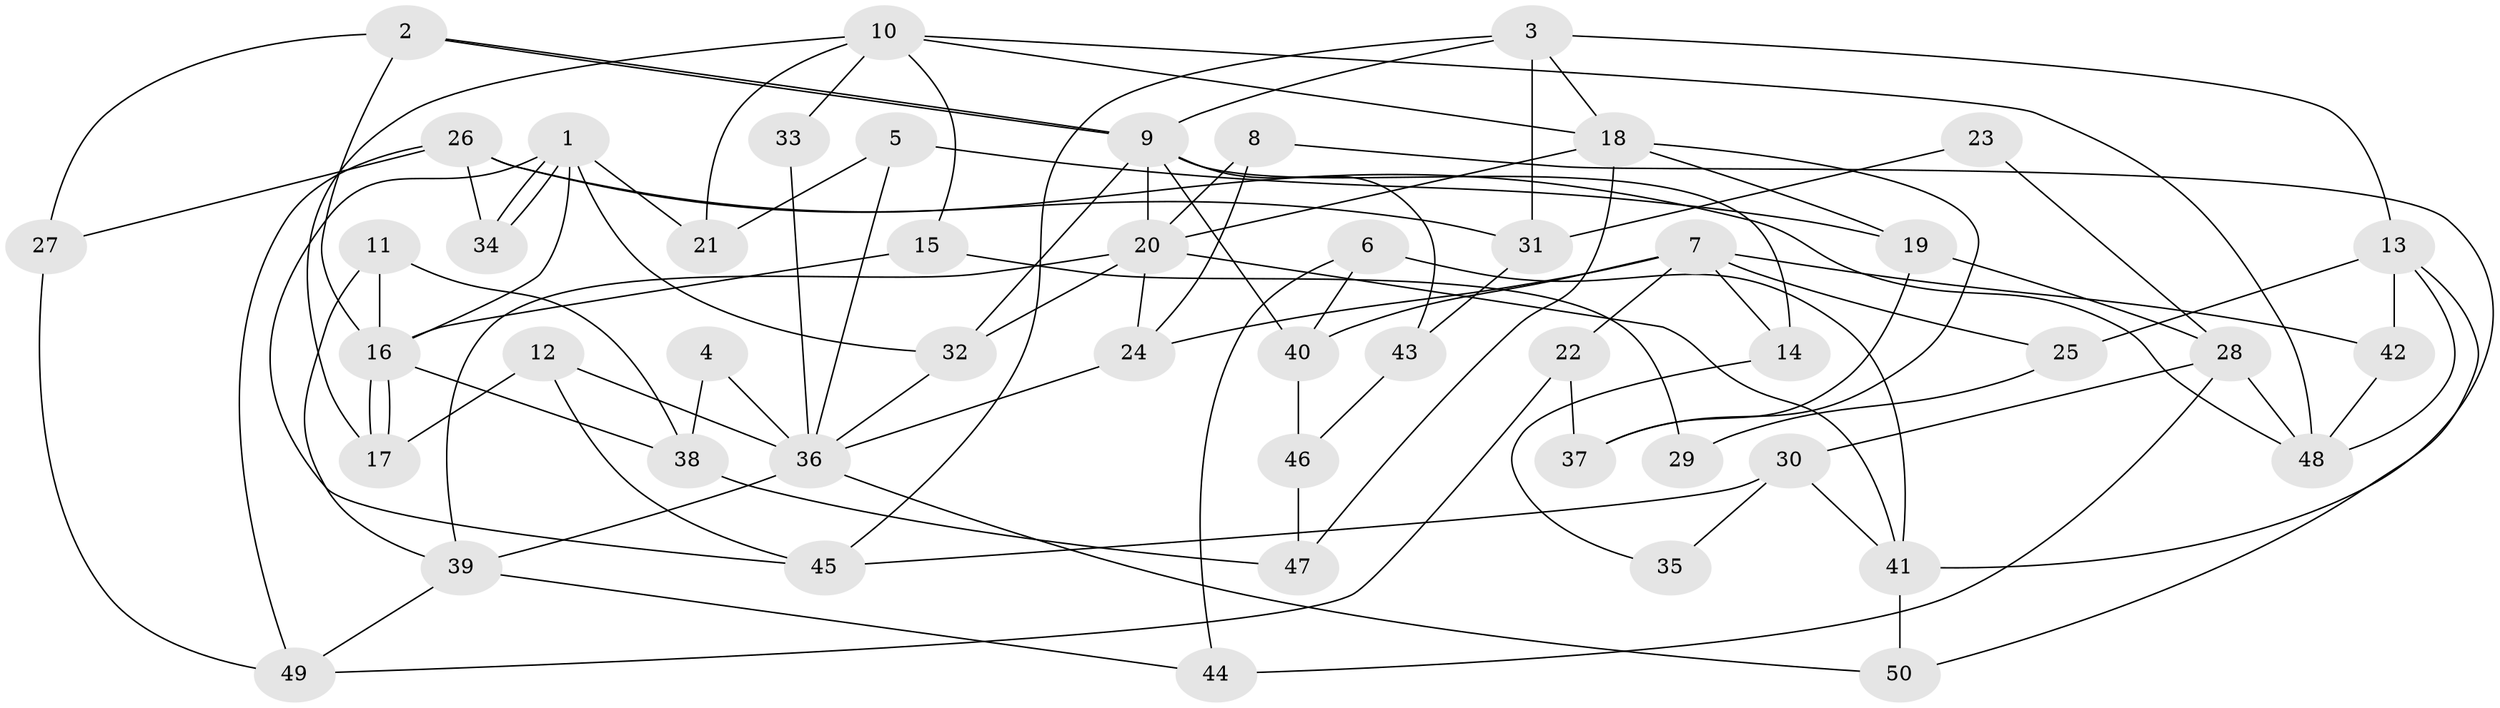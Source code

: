 // Generated by graph-tools (version 1.1) at 2025/50/03/09/25 03:50:06]
// undirected, 50 vertices, 100 edges
graph export_dot {
graph [start="1"]
  node [color=gray90,style=filled];
  1;
  2;
  3;
  4;
  5;
  6;
  7;
  8;
  9;
  10;
  11;
  12;
  13;
  14;
  15;
  16;
  17;
  18;
  19;
  20;
  21;
  22;
  23;
  24;
  25;
  26;
  27;
  28;
  29;
  30;
  31;
  32;
  33;
  34;
  35;
  36;
  37;
  38;
  39;
  40;
  41;
  42;
  43;
  44;
  45;
  46;
  47;
  48;
  49;
  50;
  1 -- 34;
  1 -- 34;
  1 -- 21;
  1 -- 16;
  1 -- 32;
  1 -- 45;
  2 -- 16;
  2 -- 9;
  2 -- 9;
  2 -- 27;
  3 -- 13;
  3 -- 9;
  3 -- 18;
  3 -- 31;
  3 -- 45;
  4 -- 36;
  4 -- 38;
  5 -- 19;
  5 -- 36;
  5 -- 21;
  6 -- 40;
  6 -- 44;
  6 -- 41;
  7 -- 22;
  7 -- 24;
  7 -- 14;
  7 -- 25;
  7 -- 40;
  7 -- 42;
  8 -- 20;
  8 -- 41;
  8 -- 24;
  9 -- 32;
  9 -- 14;
  9 -- 20;
  9 -- 40;
  9 -- 43;
  10 -- 17;
  10 -- 18;
  10 -- 15;
  10 -- 21;
  10 -- 33;
  10 -- 48;
  11 -- 16;
  11 -- 39;
  11 -- 38;
  12 -- 45;
  12 -- 36;
  12 -- 17;
  13 -- 42;
  13 -- 50;
  13 -- 25;
  13 -- 48;
  14 -- 35;
  15 -- 16;
  15 -- 29;
  16 -- 17;
  16 -- 17;
  16 -- 38;
  18 -- 20;
  18 -- 19;
  18 -- 37;
  18 -- 47;
  19 -- 28;
  19 -- 37;
  20 -- 32;
  20 -- 24;
  20 -- 39;
  20 -- 41;
  22 -- 37;
  22 -- 49;
  23 -- 28;
  23 -- 31;
  24 -- 36;
  25 -- 29;
  26 -- 48;
  26 -- 31;
  26 -- 27;
  26 -- 34;
  26 -- 49;
  27 -- 49;
  28 -- 48;
  28 -- 30;
  28 -- 44;
  30 -- 45;
  30 -- 41;
  30 -- 35;
  31 -- 43;
  32 -- 36;
  33 -- 36;
  36 -- 39;
  36 -- 50;
  38 -- 47;
  39 -- 49;
  39 -- 44;
  40 -- 46;
  41 -- 50;
  42 -- 48;
  43 -- 46;
  46 -- 47;
}
